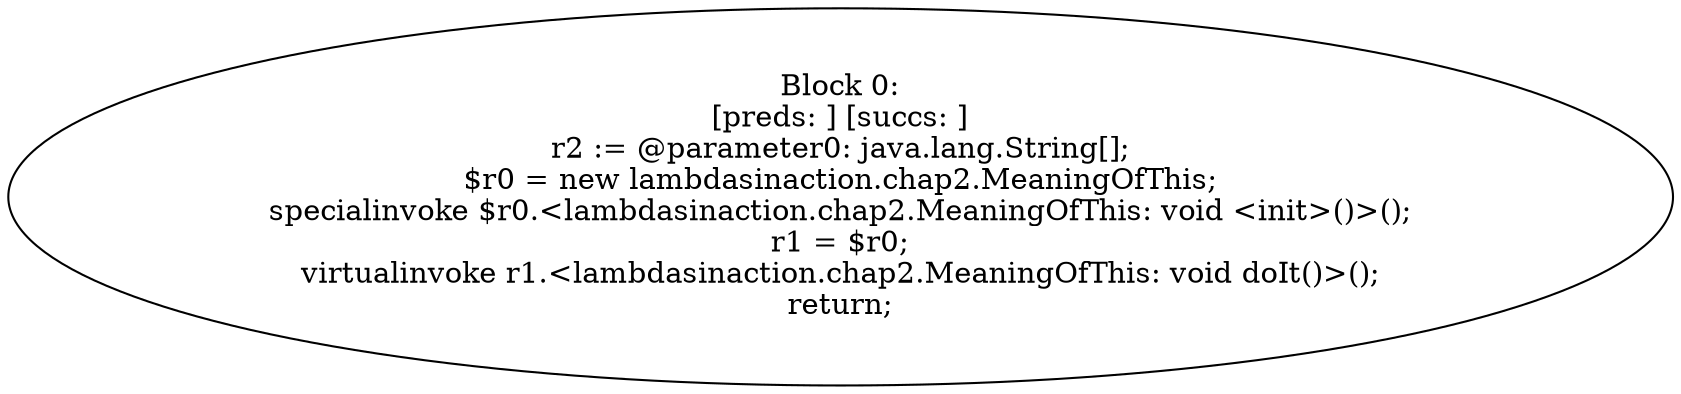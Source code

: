 digraph "unitGraph" {
    "Block 0:
[preds: ] [succs: ]
r2 := @parameter0: java.lang.String[];
$r0 = new lambdasinaction.chap2.MeaningOfThis;
specialinvoke $r0.<lambdasinaction.chap2.MeaningOfThis: void <init>()>();
r1 = $r0;
virtualinvoke r1.<lambdasinaction.chap2.MeaningOfThis: void doIt()>();
return;
"
}
